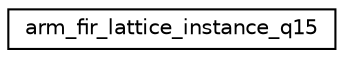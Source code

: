 digraph "Graphical Class Hierarchy"
{
 // LATEX_PDF_SIZE
  edge [fontname="Helvetica",fontsize="10",labelfontname="Helvetica",labelfontsize="10"];
  node [fontname="Helvetica",fontsize="10",shape=record];
  rankdir="LR";
  Node0 [label="arm_fir_lattice_instance_q15",height=0.2,width=0.4,color="black", fillcolor="white", style="filled",URL="$structarm__fir__lattice__instance__q15.html",tooltip="Instance structure for the Q15 FIR lattice filter."];
}

